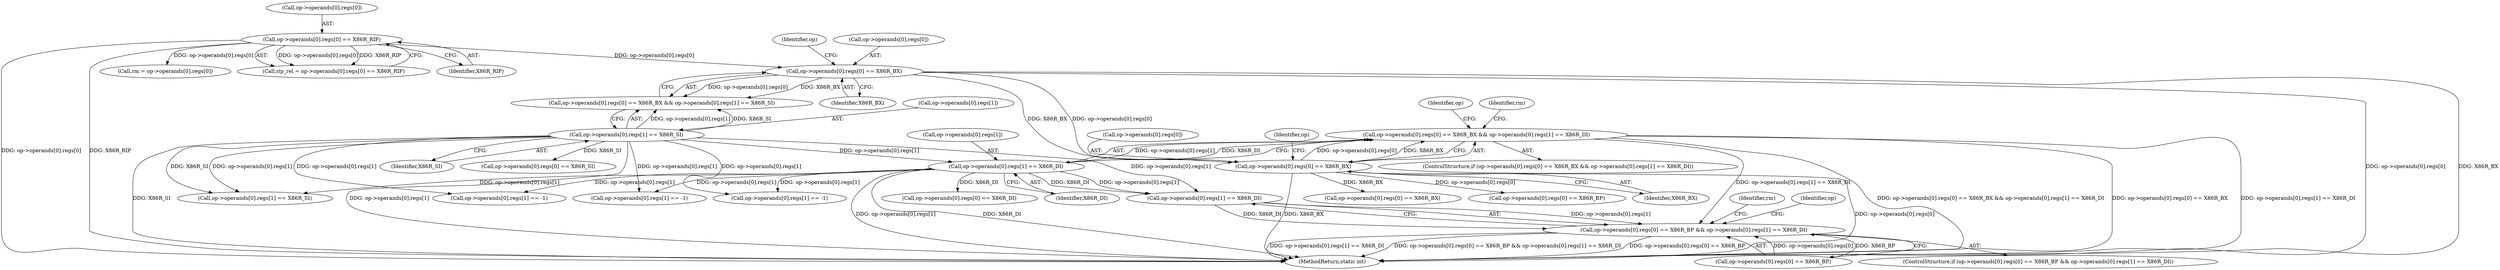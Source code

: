 digraph "0_radare2_f17bfd9f1da05f30f23a4dd05e9d2363e1406948@API" {
"1000769" [label="(Call,op->operands[0].regs[0] == X86R_BX && op->operands[0].regs[1] == X86R_DI)"];
"1000770" [label="(Call,op->operands[0].regs[0] == X86R_BX)"];
"1000741" [label="(Call,op->operands[0].regs[0] == X86R_BX)"];
"1000629" [label="(Call,op->operands[0].regs[0] == X86R_RIP)"];
"1000781" [label="(Call,op->operands[0].regs[1] == X86R_DI)"];
"1000752" [label="(Call,op->operands[0].regs[1] == X86R_SI)"];
"1000827" [label="(Call,op->operands[0].regs[0] == X86R_BP && op->operands[0].regs[1] == X86R_DI)"];
"1000781" [label="(Call,op->operands[0].regs[1] == X86R_DI)"];
"1000917" [label="(Call,op->operands[0].regs[0] == X86R_BX)"];
"1000799" [label="(Call,op->operands[0].regs[0] == X86R_BP)"];
"1000627" [label="(Call,rip_rel = op->operands[0].regs[0] == X86R_RIP)"];
"1000771" [label="(Call,op->operands[0].regs[0])"];
"1000770" [label="(Call,op->operands[0].regs[0] == X86R_BX)"];
"1000786" [label="(Identifier,op)"];
"1000827" [label="(Call,op->operands[0].regs[0] == X86R_BP && op->operands[0].regs[1] == X86R_DI)"];
"1000639" [label="(Identifier,X86R_RIP)"];
"1000740" [label="(Call,op->operands[0].regs[0] == X86R_BX && op->operands[0].regs[1] == X86R_SI)"];
"1000741" [label="(Call,op->operands[0].regs[0] == X86R_BX)"];
"1000782" [label="(Call,op->operands[0].regs[1])"];
"1000887" [label="(Call,op->operands[0].regs[0] == X86R_DI)"];
"1000804" [label="(Identifier,op)"];
"1000868" [label="(Call,op->operands[0].regs[1] == -1)"];
"1000769" [label="(Call,op->operands[0].regs[0] == X86R_BX && op->operands[0].regs[1] == X86R_DI)"];
"1000753" [label="(Call,op->operands[0].regs[1])"];
"1000826" [label="(ControlStructure,if (op->operands[0].regs[0] == X86R_BP && op->operands[0].regs[1] == X86R_DI))"];
"1000852" [label="(Identifier,rm)"];
"1003220" [label="(MethodReturn,static int)"];
"1000752" [label="(Call,op->operands[0].regs[1] == X86R_SI)"];
"1000780" [label="(Identifier,X86R_BX)"];
"1000757" [label="(Identifier,op)"];
"1000928" [label="(Call,op->operands[0].regs[1] == -1)"];
"1000862" [label="(Identifier,op)"];
"1000828" [label="(Call,op->operands[0].regs[0] == X86R_BP)"];
"1000810" [label="(Call,op->operands[0].regs[1] == X86R_SI)"];
"1000791" [label="(Identifier,X86R_DI)"];
"1000857" [label="(Call,op->operands[0].regs[0] == X86R_SI)"];
"1000982" [label="(Call,rm = op->operands[0].regs[0])"];
"1000630" [label="(Call,op->operands[0].regs[0])"];
"1000839" [label="(Call,op->operands[0].regs[1] == X86R_DI)"];
"1000768" [label="(ControlStructure,if (op->operands[0].regs[0] == X86R_BX && op->operands[0].regs[1] == X86R_DI))"];
"1000898" [label="(Call,op->operands[0].regs[1] == -1)"];
"1000742" [label="(Call,op->operands[0].regs[0])"];
"1000794" [label="(Identifier,rm)"];
"1000629" [label="(Call,op->operands[0].regs[0] == X86R_RIP)"];
"1000751" [label="(Identifier,X86R_BX)"];
"1000762" [label="(Identifier,X86R_SI)"];
"1000769" -> "1000768"  [label="AST: "];
"1000769" -> "1000770"  [label="CFG: "];
"1000769" -> "1000781"  [label="CFG: "];
"1000770" -> "1000769"  [label="AST: "];
"1000781" -> "1000769"  [label="AST: "];
"1000794" -> "1000769"  [label="CFG: "];
"1000804" -> "1000769"  [label="CFG: "];
"1000769" -> "1003220"  [label="DDG: op->operands[0].regs[1] == X86R_DI"];
"1000769" -> "1003220"  [label="DDG: op->operands[0].regs[0] == X86R_BX && op->operands[0].regs[1] == X86R_DI"];
"1000769" -> "1003220"  [label="DDG: op->operands[0].regs[0] == X86R_BX"];
"1000770" -> "1000769"  [label="DDG: op->operands[0].regs[0]"];
"1000770" -> "1000769"  [label="DDG: X86R_BX"];
"1000781" -> "1000769"  [label="DDG: op->operands[0].regs[1]"];
"1000781" -> "1000769"  [label="DDG: X86R_DI"];
"1000769" -> "1000827"  [label="DDG: op->operands[0].regs[1] == X86R_DI"];
"1000770" -> "1000780"  [label="CFG: "];
"1000771" -> "1000770"  [label="AST: "];
"1000780" -> "1000770"  [label="AST: "];
"1000786" -> "1000770"  [label="CFG: "];
"1000770" -> "1003220"  [label="DDG: X86R_BX"];
"1000770" -> "1003220"  [label="DDG: op->operands[0].regs[0]"];
"1000741" -> "1000770"  [label="DDG: op->operands[0].regs[0]"];
"1000741" -> "1000770"  [label="DDG: X86R_BX"];
"1000770" -> "1000799"  [label="DDG: op->operands[0].regs[0]"];
"1000770" -> "1000917"  [label="DDG: X86R_BX"];
"1000741" -> "1000740"  [label="AST: "];
"1000741" -> "1000751"  [label="CFG: "];
"1000742" -> "1000741"  [label="AST: "];
"1000751" -> "1000741"  [label="AST: "];
"1000757" -> "1000741"  [label="CFG: "];
"1000740" -> "1000741"  [label="CFG: "];
"1000741" -> "1003220"  [label="DDG: op->operands[0].regs[0]"];
"1000741" -> "1003220"  [label="DDG: X86R_BX"];
"1000741" -> "1000740"  [label="DDG: op->operands[0].regs[0]"];
"1000741" -> "1000740"  [label="DDG: X86R_BX"];
"1000629" -> "1000741"  [label="DDG: op->operands[0].regs[0]"];
"1000629" -> "1000627"  [label="AST: "];
"1000629" -> "1000639"  [label="CFG: "];
"1000630" -> "1000629"  [label="AST: "];
"1000639" -> "1000629"  [label="AST: "];
"1000627" -> "1000629"  [label="CFG: "];
"1000629" -> "1003220"  [label="DDG: op->operands[0].regs[0]"];
"1000629" -> "1003220"  [label="DDG: X86R_RIP"];
"1000629" -> "1000627"  [label="DDG: op->operands[0].regs[0]"];
"1000629" -> "1000627"  [label="DDG: X86R_RIP"];
"1000629" -> "1000982"  [label="DDG: op->operands[0].regs[0]"];
"1000781" -> "1000791"  [label="CFG: "];
"1000782" -> "1000781"  [label="AST: "];
"1000791" -> "1000781"  [label="AST: "];
"1000781" -> "1003220"  [label="DDG: X86R_DI"];
"1000781" -> "1003220"  [label="DDG: op->operands[0].regs[1]"];
"1000752" -> "1000781"  [label="DDG: op->operands[0].regs[1]"];
"1000781" -> "1000810"  [label="DDG: op->operands[0].regs[1]"];
"1000781" -> "1000839"  [label="DDG: op->operands[0].regs[1]"];
"1000781" -> "1000839"  [label="DDG: X86R_DI"];
"1000781" -> "1000868"  [label="DDG: op->operands[0].regs[1]"];
"1000781" -> "1000887"  [label="DDG: X86R_DI"];
"1000781" -> "1000898"  [label="DDG: op->operands[0].regs[1]"];
"1000781" -> "1000928"  [label="DDG: op->operands[0].regs[1]"];
"1000752" -> "1000740"  [label="AST: "];
"1000752" -> "1000762"  [label="CFG: "];
"1000753" -> "1000752"  [label="AST: "];
"1000762" -> "1000752"  [label="AST: "];
"1000740" -> "1000752"  [label="CFG: "];
"1000752" -> "1003220"  [label="DDG: X86R_SI"];
"1000752" -> "1003220"  [label="DDG: op->operands[0].regs[1]"];
"1000752" -> "1000740"  [label="DDG: op->operands[0].regs[1]"];
"1000752" -> "1000740"  [label="DDG: X86R_SI"];
"1000752" -> "1000810"  [label="DDG: op->operands[0].regs[1]"];
"1000752" -> "1000810"  [label="DDG: X86R_SI"];
"1000752" -> "1000839"  [label="DDG: op->operands[0].regs[1]"];
"1000752" -> "1000857"  [label="DDG: X86R_SI"];
"1000752" -> "1000868"  [label="DDG: op->operands[0].regs[1]"];
"1000752" -> "1000898"  [label="DDG: op->operands[0].regs[1]"];
"1000752" -> "1000928"  [label="DDG: op->operands[0].regs[1]"];
"1000827" -> "1000826"  [label="AST: "];
"1000827" -> "1000828"  [label="CFG: "];
"1000827" -> "1000839"  [label="CFG: "];
"1000828" -> "1000827"  [label="AST: "];
"1000839" -> "1000827"  [label="AST: "];
"1000852" -> "1000827"  [label="CFG: "];
"1000862" -> "1000827"  [label="CFG: "];
"1000827" -> "1003220"  [label="DDG: op->operands[0].regs[0] == X86R_BP && op->operands[0].regs[1] == X86R_DI"];
"1000827" -> "1003220"  [label="DDG: op->operands[0].regs[0] == X86R_BP"];
"1000827" -> "1003220"  [label="DDG: op->operands[0].regs[1] == X86R_DI"];
"1000828" -> "1000827"  [label="DDG: op->operands[0].regs[0]"];
"1000828" -> "1000827"  [label="DDG: X86R_BP"];
"1000839" -> "1000827"  [label="DDG: op->operands[0].regs[1]"];
"1000839" -> "1000827"  [label="DDG: X86R_DI"];
}
